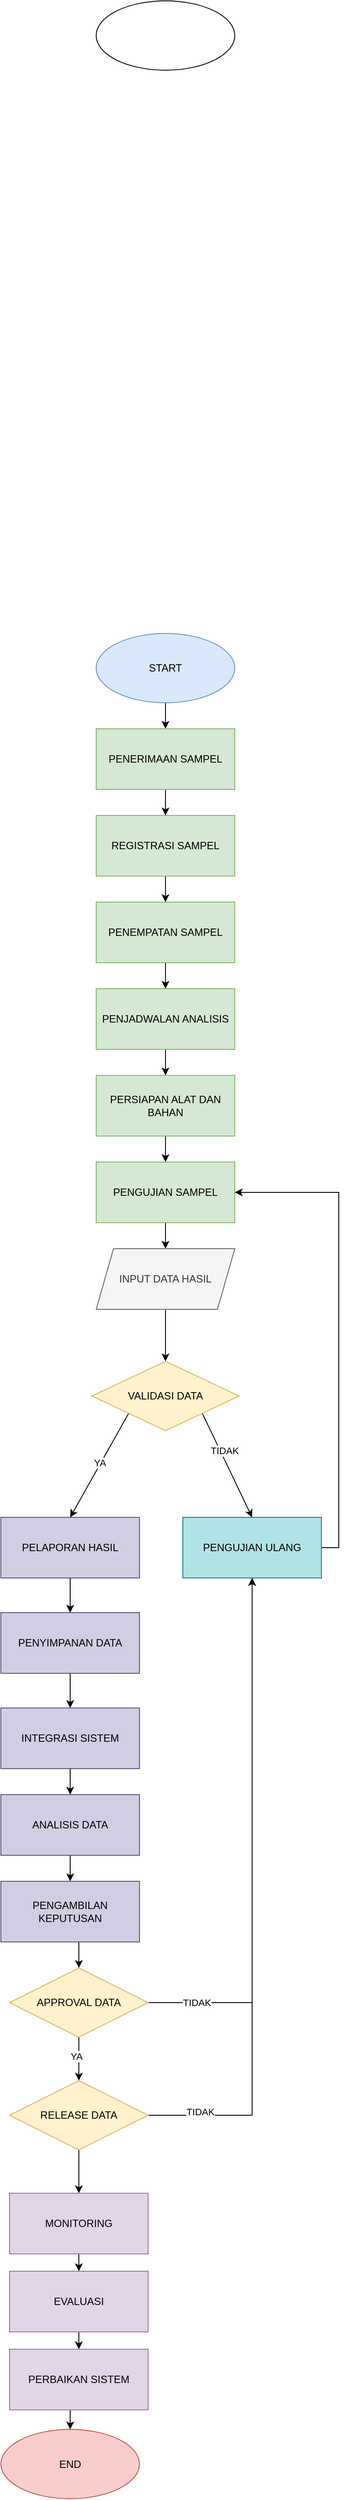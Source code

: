 <mxfile version="26.0.14">
  <diagram name="Halaman-1" id="fuRjk9wuBaRJY3RBqfnO">
    <mxGraphModel dx="1444" dy="749" grid="1" gridSize="10" guides="1" tooltips="1" connect="1" arrows="1" fold="1" page="1" pageScale="1" pageWidth="827" pageHeight="1169" math="0" shadow="0">
      <root>
        <mxCell id="0" />
        <mxCell id="1" parent="0" />
        <mxCell id="tHE4p9ti66uvirI-SnzS-5" value="" style="ellipse;whiteSpace=wrap;html=1;" vertex="1" parent="1">
          <mxGeometry x="280" y="40" width="160" height="80" as="geometry" />
        </mxCell>
        <mxCell id="tHE4p9ti66uvirI-SnzS-22" style="edgeStyle=orthogonalEdgeStyle;rounded=0;orthogonalLoop=1;jettySize=auto;html=1;exitX=0.5;exitY=1;exitDx=0;exitDy=0;entryX=0.5;entryY=0;entryDx=0;entryDy=0;" edge="1" parent="1" source="tHE4p9ti66uvirI-SnzS-6" target="tHE4p9ti66uvirI-SnzS-9">
          <mxGeometry relative="1" as="geometry" />
        </mxCell>
        <mxCell id="tHE4p9ti66uvirI-SnzS-6" value="START" style="ellipse;whiteSpace=wrap;html=1;fillColor=#dae8fc;strokeColor=#6c8ebf;" vertex="1" parent="1">
          <mxGeometry x="280" y="770" width="160" height="80" as="geometry" />
        </mxCell>
        <mxCell id="tHE4p9ti66uvirI-SnzS-7" value="END" style="ellipse;whiteSpace=wrap;html=1;fillColor=#f8cecc;strokeColor=#b85450;" vertex="1" parent="1">
          <mxGeometry x="170" y="2842.5" width="160" height="80" as="geometry" />
        </mxCell>
        <mxCell id="tHE4p9ti66uvirI-SnzS-23" style="edgeStyle=orthogonalEdgeStyle;rounded=0;orthogonalLoop=1;jettySize=auto;html=1;exitX=0.5;exitY=1;exitDx=0;exitDy=0;entryX=0.5;entryY=0;entryDx=0;entryDy=0;" edge="1" parent="1" source="tHE4p9ti66uvirI-SnzS-9" target="tHE4p9ti66uvirI-SnzS-10">
          <mxGeometry relative="1" as="geometry" />
        </mxCell>
        <mxCell id="tHE4p9ti66uvirI-SnzS-9" value="PENERIMAAN SAMPEL" style="rounded=0;whiteSpace=wrap;html=1;fillColor=#d5e8d4;strokeColor=#82b366;" vertex="1" parent="1">
          <mxGeometry x="280" y="880" width="160" height="70" as="geometry" />
        </mxCell>
        <mxCell id="tHE4p9ti66uvirI-SnzS-24" style="edgeStyle=orthogonalEdgeStyle;rounded=0;orthogonalLoop=1;jettySize=auto;html=1;exitX=0.5;exitY=1;exitDx=0;exitDy=0;entryX=0.5;entryY=0;entryDx=0;entryDy=0;" edge="1" parent="1" source="tHE4p9ti66uvirI-SnzS-10" target="tHE4p9ti66uvirI-SnzS-11">
          <mxGeometry relative="1" as="geometry" />
        </mxCell>
        <mxCell id="tHE4p9ti66uvirI-SnzS-10" value="REGISTRASI SAMPEL" style="rounded=0;whiteSpace=wrap;html=1;fillColor=#d5e8d4;strokeColor=#82b366;" vertex="1" parent="1">
          <mxGeometry x="280" y="980" width="160" height="70" as="geometry" />
        </mxCell>
        <mxCell id="tHE4p9ti66uvirI-SnzS-25" style="edgeStyle=orthogonalEdgeStyle;rounded=0;orthogonalLoop=1;jettySize=auto;html=1;exitX=0.5;exitY=1;exitDx=0;exitDy=0;entryX=0.5;entryY=0;entryDx=0;entryDy=0;" edge="1" parent="1" source="tHE4p9ti66uvirI-SnzS-11" target="tHE4p9ti66uvirI-SnzS-12">
          <mxGeometry relative="1" as="geometry" />
        </mxCell>
        <mxCell id="tHE4p9ti66uvirI-SnzS-11" value="PENEMPATAN SAMPEL" style="rounded=0;whiteSpace=wrap;html=1;fillColor=#d5e8d4;strokeColor=#82b366;" vertex="1" parent="1">
          <mxGeometry x="280" y="1080" width="160" height="70" as="geometry" />
        </mxCell>
        <mxCell id="tHE4p9ti66uvirI-SnzS-26" style="edgeStyle=orthogonalEdgeStyle;rounded=0;orthogonalLoop=1;jettySize=auto;html=1;exitX=0.5;exitY=1;exitDx=0;exitDy=0;entryX=0.5;entryY=0;entryDx=0;entryDy=0;" edge="1" parent="1" source="tHE4p9ti66uvirI-SnzS-12" target="tHE4p9ti66uvirI-SnzS-13">
          <mxGeometry relative="1" as="geometry">
            <mxPoint x="359.636" y="1270" as="targetPoint" />
          </mxGeometry>
        </mxCell>
        <mxCell id="tHE4p9ti66uvirI-SnzS-12" value="PENJADWALAN ANALISIS" style="rounded=0;whiteSpace=wrap;html=1;fillColor=#d5e8d4;strokeColor=#82b366;" vertex="1" parent="1">
          <mxGeometry x="280" y="1180" width="160" height="70" as="geometry" />
        </mxCell>
        <mxCell id="tHE4p9ti66uvirI-SnzS-27" style="edgeStyle=orthogonalEdgeStyle;rounded=0;orthogonalLoop=1;jettySize=auto;html=1;exitX=0.5;exitY=1;exitDx=0;exitDy=0;entryX=0.5;entryY=0;entryDx=0;entryDy=0;" edge="1" parent="1" source="tHE4p9ti66uvirI-SnzS-13" target="tHE4p9ti66uvirI-SnzS-14">
          <mxGeometry relative="1" as="geometry" />
        </mxCell>
        <mxCell id="tHE4p9ti66uvirI-SnzS-13" value="PERSIAPAN ALAT DAN BAHAN" style="rounded=0;whiteSpace=wrap;html=1;fillColor=#d5e8d4;strokeColor=#82b366;" vertex="1" parent="1">
          <mxGeometry x="280" y="1280" width="160" height="70" as="geometry" />
        </mxCell>
        <mxCell id="tHE4p9ti66uvirI-SnzS-21" style="edgeStyle=orthogonalEdgeStyle;rounded=0;orthogonalLoop=1;jettySize=auto;html=1;exitX=0.5;exitY=1;exitDx=0;exitDy=0;entryX=0.5;entryY=0;entryDx=0;entryDy=0;" edge="1" parent="1" source="tHE4p9ti66uvirI-SnzS-14" target="tHE4p9ti66uvirI-SnzS-15">
          <mxGeometry relative="1" as="geometry" />
        </mxCell>
        <mxCell id="tHE4p9ti66uvirI-SnzS-14" value="PENGUJIAN SAMPEL" style="rounded=0;whiteSpace=wrap;html=1;fillColor=#d5e8d4;strokeColor=#82b366;" vertex="1" parent="1">
          <mxGeometry x="280" y="1380" width="160" height="70" as="geometry" />
        </mxCell>
        <mxCell id="tHE4p9ti66uvirI-SnzS-20" style="edgeStyle=orthogonalEdgeStyle;rounded=0;orthogonalLoop=1;jettySize=auto;html=1;exitX=0.5;exitY=1;exitDx=0;exitDy=0;" edge="1" parent="1" source="tHE4p9ti66uvirI-SnzS-15" target="tHE4p9ti66uvirI-SnzS-16">
          <mxGeometry relative="1" as="geometry" />
        </mxCell>
        <mxCell id="tHE4p9ti66uvirI-SnzS-15" value="INPUT DATA HASIL" style="shape=parallelogram;perimeter=parallelogramPerimeter;whiteSpace=wrap;html=1;fixedSize=1;fillColor=#f5f5f5;fontColor=#333333;strokeColor=#666666;" vertex="1" parent="1">
          <mxGeometry x="280" y="1480" width="160" height="70" as="geometry" />
        </mxCell>
        <mxCell id="tHE4p9ti66uvirI-SnzS-28" style="rounded=0;orthogonalLoop=1;jettySize=auto;html=1;exitX=0;exitY=1;exitDx=0;exitDy=0;entryX=0.5;entryY=0;entryDx=0;entryDy=0;" edge="1" parent="1" source="tHE4p9ti66uvirI-SnzS-16" target="tHE4p9ti66uvirI-SnzS-18">
          <mxGeometry relative="1" as="geometry" />
        </mxCell>
        <mxCell id="tHE4p9ti66uvirI-SnzS-30" value="YA" style="edgeLabel;html=1;align=center;verticalAlign=middle;resizable=0;points=[];" vertex="1" connectable="0" parent="tHE4p9ti66uvirI-SnzS-28">
          <mxGeometry x="-0.034" y="-1" relative="1" as="geometry">
            <mxPoint y="-1" as="offset" />
          </mxGeometry>
        </mxCell>
        <mxCell id="tHE4p9ti66uvirI-SnzS-29" style="rounded=0;orthogonalLoop=1;jettySize=auto;html=1;exitX=1;exitY=1;exitDx=0;exitDy=0;entryX=0.5;entryY=0;entryDx=0;entryDy=0;" edge="1" parent="1" source="tHE4p9ti66uvirI-SnzS-16" target="tHE4p9ti66uvirI-SnzS-19">
          <mxGeometry relative="1" as="geometry" />
        </mxCell>
        <mxCell id="tHE4p9ti66uvirI-SnzS-31" value="TIDAK" style="edgeLabel;html=1;align=center;verticalAlign=middle;resizable=0;points=[];" vertex="1" connectable="0" parent="tHE4p9ti66uvirI-SnzS-29">
          <mxGeometry x="-0.257" y="4" relative="1" as="geometry">
            <mxPoint as="offset" />
          </mxGeometry>
        </mxCell>
        <mxCell id="tHE4p9ti66uvirI-SnzS-16" value="VALIDASI DATA" style="rhombus;whiteSpace=wrap;html=1;fillColor=#fff2cc;strokeColor=#d6b656;" vertex="1" parent="1">
          <mxGeometry x="275" y="1610" width="170" height="80" as="geometry" />
        </mxCell>
        <mxCell id="tHE4p9ti66uvirI-SnzS-48" style="edgeStyle=orthogonalEdgeStyle;rounded=0;orthogonalLoop=1;jettySize=auto;html=1;exitX=0.5;exitY=1;exitDx=0;exitDy=0;entryX=0.5;entryY=0;entryDx=0;entryDy=0;" edge="1" parent="1" source="tHE4p9ti66uvirI-SnzS-18" target="tHE4p9ti66uvirI-SnzS-34">
          <mxGeometry relative="1" as="geometry" />
        </mxCell>
        <mxCell id="tHE4p9ti66uvirI-SnzS-18" value="PELAPORAN HASIL" style="rounded=0;whiteSpace=wrap;html=1;fillColor=#d0cee2;strokeColor=#56517e;" vertex="1" parent="1">
          <mxGeometry x="170" y="1790" width="160" height="70" as="geometry" />
        </mxCell>
        <mxCell id="tHE4p9ti66uvirI-SnzS-33" style="edgeStyle=orthogonalEdgeStyle;rounded=0;orthogonalLoop=1;jettySize=auto;html=1;exitX=1;exitY=0.5;exitDx=0;exitDy=0;entryX=1;entryY=0.5;entryDx=0;entryDy=0;" edge="1" parent="1" source="tHE4p9ti66uvirI-SnzS-19" target="tHE4p9ti66uvirI-SnzS-14">
          <mxGeometry relative="1" as="geometry" />
        </mxCell>
        <mxCell id="tHE4p9ti66uvirI-SnzS-19" value="PENGUJIAN ULANG" style="rounded=0;whiteSpace=wrap;html=1;fillColor=#b0e3e6;strokeColor=#0e8088;" vertex="1" parent="1">
          <mxGeometry x="380" y="1790" width="160" height="70" as="geometry" />
        </mxCell>
        <mxCell id="tHE4p9ti66uvirI-SnzS-49" style="edgeStyle=orthogonalEdgeStyle;rounded=0;orthogonalLoop=1;jettySize=auto;html=1;exitX=0.5;exitY=1;exitDx=0;exitDy=0;entryX=0.5;entryY=0;entryDx=0;entryDy=0;" edge="1" parent="1" source="tHE4p9ti66uvirI-SnzS-34" target="tHE4p9ti66uvirI-SnzS-35">
          <mxGeometry relative="1" as="geometry" />
        </mxCell>
        <mxCell id="tHE4p9ti66uvirI-SnzS-34" value="PENYIMPANAN DATA" style="rounded=0;whiteSpace=wrap;html=1;fillColor=#d0cee2;strokeColor=#56517e;" vertex="1" parent="1">
          <mxGeometry x="170" y="1900" width="160" height="70" as="geometry" />
        </mxCell>
        <mxCell id="tHE4p9ti66uvirI-SnzS-50" style="edgeStyle=orthogonalEdgeStyle;rounded=0;orthogonalLoop=1;jettySize=auto;html=1;exitX=0.5;exitY=1;exitDx=0;exitDy=0;entryX=0.5;entryY=0;entryDx=0;entryDy=0;" edge="1" parent="1" source="tHE4p9ti66uvirI-SnzS-35" target="tHE4p9ti66uvirI-SnzS-36">
          <mxGeometry relative="1" as="geometry" />
        </mxCell>
        <mxCell id="tHE4p9ti66uvirI-SnzS-35" value="INTEGRASI SISTEM" style="rounded=0;whiteSpace=wrap;html=1;fillColor=#d0cee2;strokeColor=#56517e;" vertex="1" parent="1">
          <mxGeometry x="170" y="2010" width="160" height="70" as="geometry" />
        </mxCell>
        <mxCell id="tHE4p9ti66uvirI-SnzS-51" style="edgeStyle=orthogonalEdgeStyle;rounded=0;orthogonalLoop=1;jettySize=auto;html=1;exitX=0.5;exitY=1;exitDx=0;exitDy=0;entryX=0.5;entryY=0;entryDx=0;entryDy=0;" edge="1" parent="1" source="tHE4p9ti66uvirI-SnzS-36" target="tHE4p9ti66uvirI-SnzS-41">
          <mxGeometry relative="1" as="geometry" />
        </mxCell>
        <mxCell id="tHE4p9ti66uvirI-SnzS-36" value="ANALISIS DATA" style="rounded=0;whiteSpace=wrap;html=1;fillColor=#d0cee2;strokeColor=#56517e;" vertex="1" parent="1">
          <mxGeometry x="170" y="2110" width="160" height="70" as="geometry" />
        </mxCell>
        <mxCell id="tHE4p9ti66uvirI-SnzS-52" style="edgeStyle=orthogonalEdgeStyle;rounded=0;orthogonalLoop=1;jettySize=auto;html=1;exitX=0.5;exitY=1;exitDx=0;exitDy=0;entryX=0.5;entryY=0;entryDx=0;entryDy=0;" edge="1" parent="1" source="tHE4p9ti66uvirI-SnzS-41" target="tHE4p9ti66uvirI-SnzS-44">
          <mxGeometry relative="1" as="geometry" />
        </mxCell>
        <mxCell id="tHE4p9ti66uvirI-SnzS-41" value="PENGAMBILAN KEPUTUSAN" style="rounded=0;whiteSpace=wrap;html=1;fillColor=#d0cee2;strokeColor=#56517e;" vertex="1" parent="1">
          <mxGeometry x="170" y="2210" width="160" height="70" as="geometry" />
        </mxCell>
        <mxCell id="tHE4p9ti66uvirI-SnzS-57" style="edgeStyle=orthogonalEdgeStyle;rounded=0;orthogonalLoop=1;jettySize=auto;html=1;exitX=0.5;exitY=1;exitDx=0;exitDy=0;entryX=0.5;entryY=0;entryDx=0;entryDy=0;" edge="1" parent="1" source="tHE4p9ti66uvirI-SnzS-44" target="tHE4p9ti66uvirI-SnzS-45">
          <mxGeometry relative="1" as="geometry" />
        </mxCell>
        <mxCell id="tHE4p9ti66uvirI-SnzS-58" value="YA" style="edgeLabel;html=1;align=center;verticalAlign=middle;resizable=0;points=[];" vertex="1" connectable="0" parent="tHE4p9ti66uvirI-SnzS-57">
          <mxGeometry x="-0.136" y="-3" relative="1" as="geometry">
            <mxPoint as="offset" />
          </mxGeometry>
        </mxCell>
        <mxCell id="tHE4p9ti66uvirI-SnzS-61" style="edgeStyle=orthogonalEdgeStyle;rounded=0;orthogonalLoop=1;jettySize=auto;html=1;exitX=1;exitY=0.5;exitDx=0;exitDy=0;entryX=0.5;entryY=1;entryDx=0;entryDy=0;" edge="1" parent="1" source="tHE4p9ti66uvirI-SnzS-44" target="tHE4p9ti66uvirI-SnzS-19">
          <mxGeometry relative="1" as="geometry" />
        </mxCell>
        <mxCell id="tHE4p9ti66uvirI-SnzS-63" value="TIDAK" style="edgeLabel;html=1;align=center;verticalAlign=middle;resizable=0;points=[];" vertex="1" connectable="0" parent="tHE4p9ti66uvirI-SnzS-61">
          <mxGeometry x="-0.816" relative="1" as="geometry">
            <mxPoint as="offset" />
          </mxGeometry>
        </mxCell>
        <mxCell id="tHE4p9ti66uvirI-SnzS-44" value="APPROVAL DATA" style="rhombus;whiteSpace=wrap;html=1;fillColor=#fff2cc;strokeColor=#d6b656;" vertex="1" parent="1">
          <mxGeometry x="180" y="2310" width="160" height="80" as="geometry" />
        </mxCell>
        <mxCell id="tHE4p9ti66uvirI-SnzS-62" style="edgeStyle=orthogonalEdgeStyle;rounded=0;orthogonalLoop=1;jettySize=auto;html=1;exitX=1;exitY=0.5;exitDx=0;exitDy=0;entryX=0.5;entryY=1;entryDx=0;entryDy=0;" edge="1" parent="1" source="tHE4p9ti66uvirI-SnzS-45" target="tHE4p9ti66uvirI-SnzS-19">
          <mxGeometry relative="1" as="geometry" />
        </mxCell>
        <mxCell id="tHE4p9ti66uvirI-SnzS-64" value="TIDAK" style="edgeLabel;html=1;align=center;verticalAlign=middle;resizable=0;points=[];" vertex="1" connectable="0" parent="tHE4p9ti66uvirI-SnzS-62">
          <mxGeometry x="-0.839" y="4" relative="1" as="geometry">
            <mxPoint as="offset" />
          </mxGeometry>
        </mxCell>
        <mxCell id="tHE4p9ti66uvirI-SnzS-68" style="edgeStyle=orthogonalEdgeStyle;rounded=0;orthogonalLoop=1;jettySize=auto;html=1;exitX=0.5;exitY=1;exitDx=0;exitDy=0;entryX=0.5;entryY=0;entryDx=0;entryDy=0;" edge="1" parent="1" source="tHE4p9ti66uvirI-SnzS-45" target="tHE4p9ti66uvirI-SnzS-65">
          <mxGeometry relative="1" as="geometry" />
        </mxCell>
        <mxCell id="tHE4p9ti66uvirI-SnzS-45" value="RELEASE DATA" style="rhombus;whiteSpace=wrap;html=1;fillColor=#fff2cc;strokeColor=#d6b656;" vertex="1" parent="1">
          <mxGeometry x="180" y="2440" width="160" height="80" as="geometry" />
        </mxCell>
        <mxCell id="tHE4p9ti66uvirI-SnzS-69" style="edgeStyle=orthogonalEdgeStyle;rounded=0;orthogonalLoop=1;jettySize=auto;html=1;exitX=0.5;exitY=1;exitDx=0;exitDy=0;entryX=0.5;entryY=0;entryDx=0;entryDy=0;" edge="1" parent="1" source="tHE4p9ti66uvirI-SnzS-65" target="tHE4p9ti66uvirI-SnzS-66">
          <mxGeometry relative="1" as="geometry" />
        </mxCell>
        <mxCell id="tHE4p9ti66uvirI-SnzS-65" value="MONITORING" style="rounded=0;whiteSpace=wrap;html=1;fillColor=#e1d5e7;strokeColor=#9673a6;" vertex="1" parent="1">
          <mxGeometry x="180" y="2570" width="160" height="70" as="geometry" />
        </mxCell>
        <mxCell id="tHE4p9ti66uvirI-SnzS-70" style="edgeStyle=orthogonalEdgeStyle;rounded=0;orthogonalLoop=1;jettySize=auto;html=1;exitX=0.5;exitY=1;exitDx=0;exitDy=0;entryX=0.5;entryY=0;entryDx=0;entryDy=0;" edge="1" parent="1" source="tHE4p9ti66uvirI-SnzS-66" target="tHE4p9ti66uvirI-SnzS-67">
          <mxGeometry relative="1" as="geometry" />
        </mxCell>
        <mxCell id="tHE4p9ti66uvirI-SnzS-66" value="EVALUASI" style="rounded=0;whiteSpace=wrap;html=1;fillColor=#e1d5e7;strokeColor=#9673a6;" vertex="1" parent="1">
          <mxGeometry x="180" y="2660" width="160" height="70" as="geometry" />
        </mxCell>
        <mxCell id="tHE4p9ti66uvirI-SnzS-71" style="edgeStyle=orthogonalEdgeStyle;rounded=0;orthogonalLoop=1;jettySize=auto;html=1;exitX=0.5;exitY=1;exitDx=0;exitDy=0;entryX=0.5;entryY=0;entryDx=0;entryDy=0;" edge="1" parent="1" source="tHE4p9ti66uvirI-SnzS-67" target="tHE4p9ti66uvirI-SnzS-7">
          <mxGeometry relative="1" as="geometry" />
        </mxCell>
        <mxCell id="tHE4p9ti66uvirI-SnzS-67" value="PERBAIKAN SISTEM" style="rounded=0;whiteSpace=wrap;html=1;fillColor=#e1d5e7;strokeColor=#9673a6;" vertex="1" parent="1">
          <mxGeometry x="180" y="2750" width="160" height="70" as="geometry" />
        </mxCell>
      </root>
    </mxGraphModel>
  </diagram>
</mxfile>
